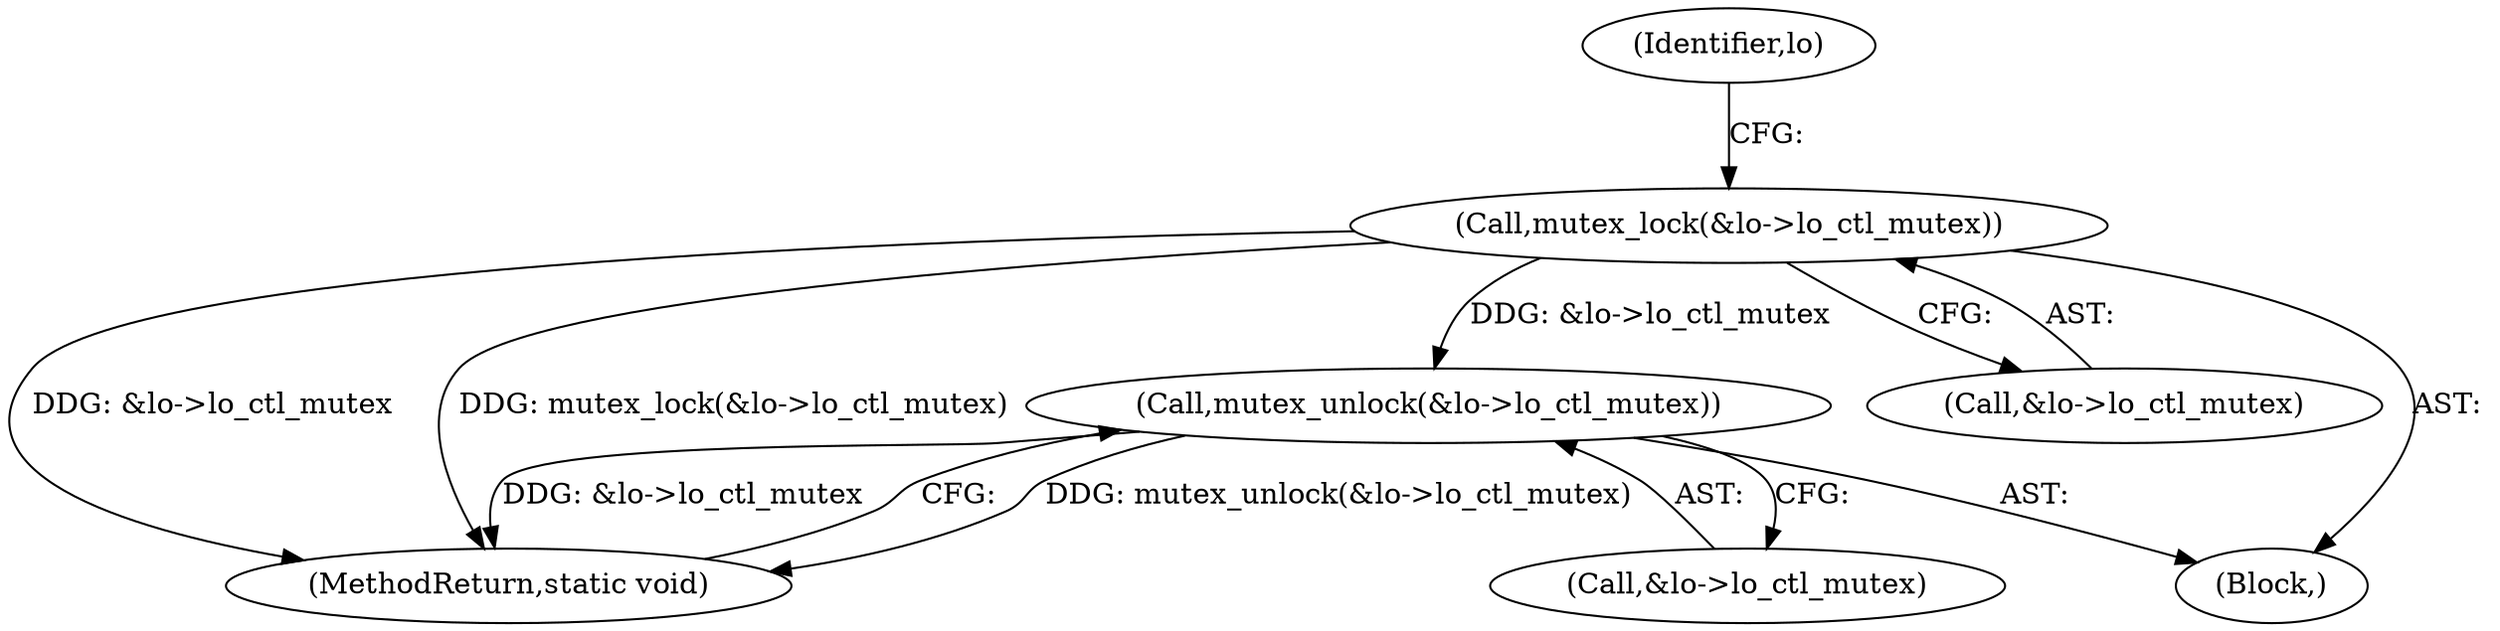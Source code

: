 digraph "0_linux_ae6650163c66a7eff1acd6eb8b0f752dcfa8eba5@API" {
"1000149" [label="(Call,mutex_unlock(&lo->lo_ctl_mutex))"];
"1000113" [label="(Call,mutex_lock(&lo->lo_ctl_mutex))"];
"1000121" [label="(Identifier,lo)"];
"1000114" [label="(Call,&lo->lo_ctl_mutex)"];
"1000149" [label="(Call,mutex_unlock(&lo->lo_ctl_mutex))"];
"1000113" [label="(Call,mutex_lock(&lo->lo_ctl_mutex))"];
"1000150" [label="(Call,&lo->lo_ctl_mutex)"];
"1000154" [label="(MethodReturn,static void)"];
"1000104" [label="(Block,)"];
"1000149" -> "1000104"  [label="AST: "];
"1000149" -> "1000150"  [label="CFG: "];
"1000150" -> "1000149"  [label="AST: "];
"1000154" -> "1000149"  [label="CFG: "];
"1000149" -> "1000154"  [label="DDG: mutex_unlock(&lo->lo_ctl_mutex)"];
"1000149" -> "1000154"  [label="DDG: &lo->lo_ctl_mutex"];
"1000113" -> "1000149"  [label="DDG: &lo->lo_ctl_mutex"];
"1000113" -> "1000104"  [label="AST: "];
"1000113" -> "1000114"  [label="CFG: "];
"1000114" -> "1000113"  [label="AST: "];
"1000121" -> "1000113"  [label="CFG: "];
"1000113" -> "1000154"  [label="DDG: &lo->lo_ctl_mutex"];
"1000113" -> "1000154"  [label="DDG: mutex_lock(&lo->lo_ctl_mutex)"];
}
